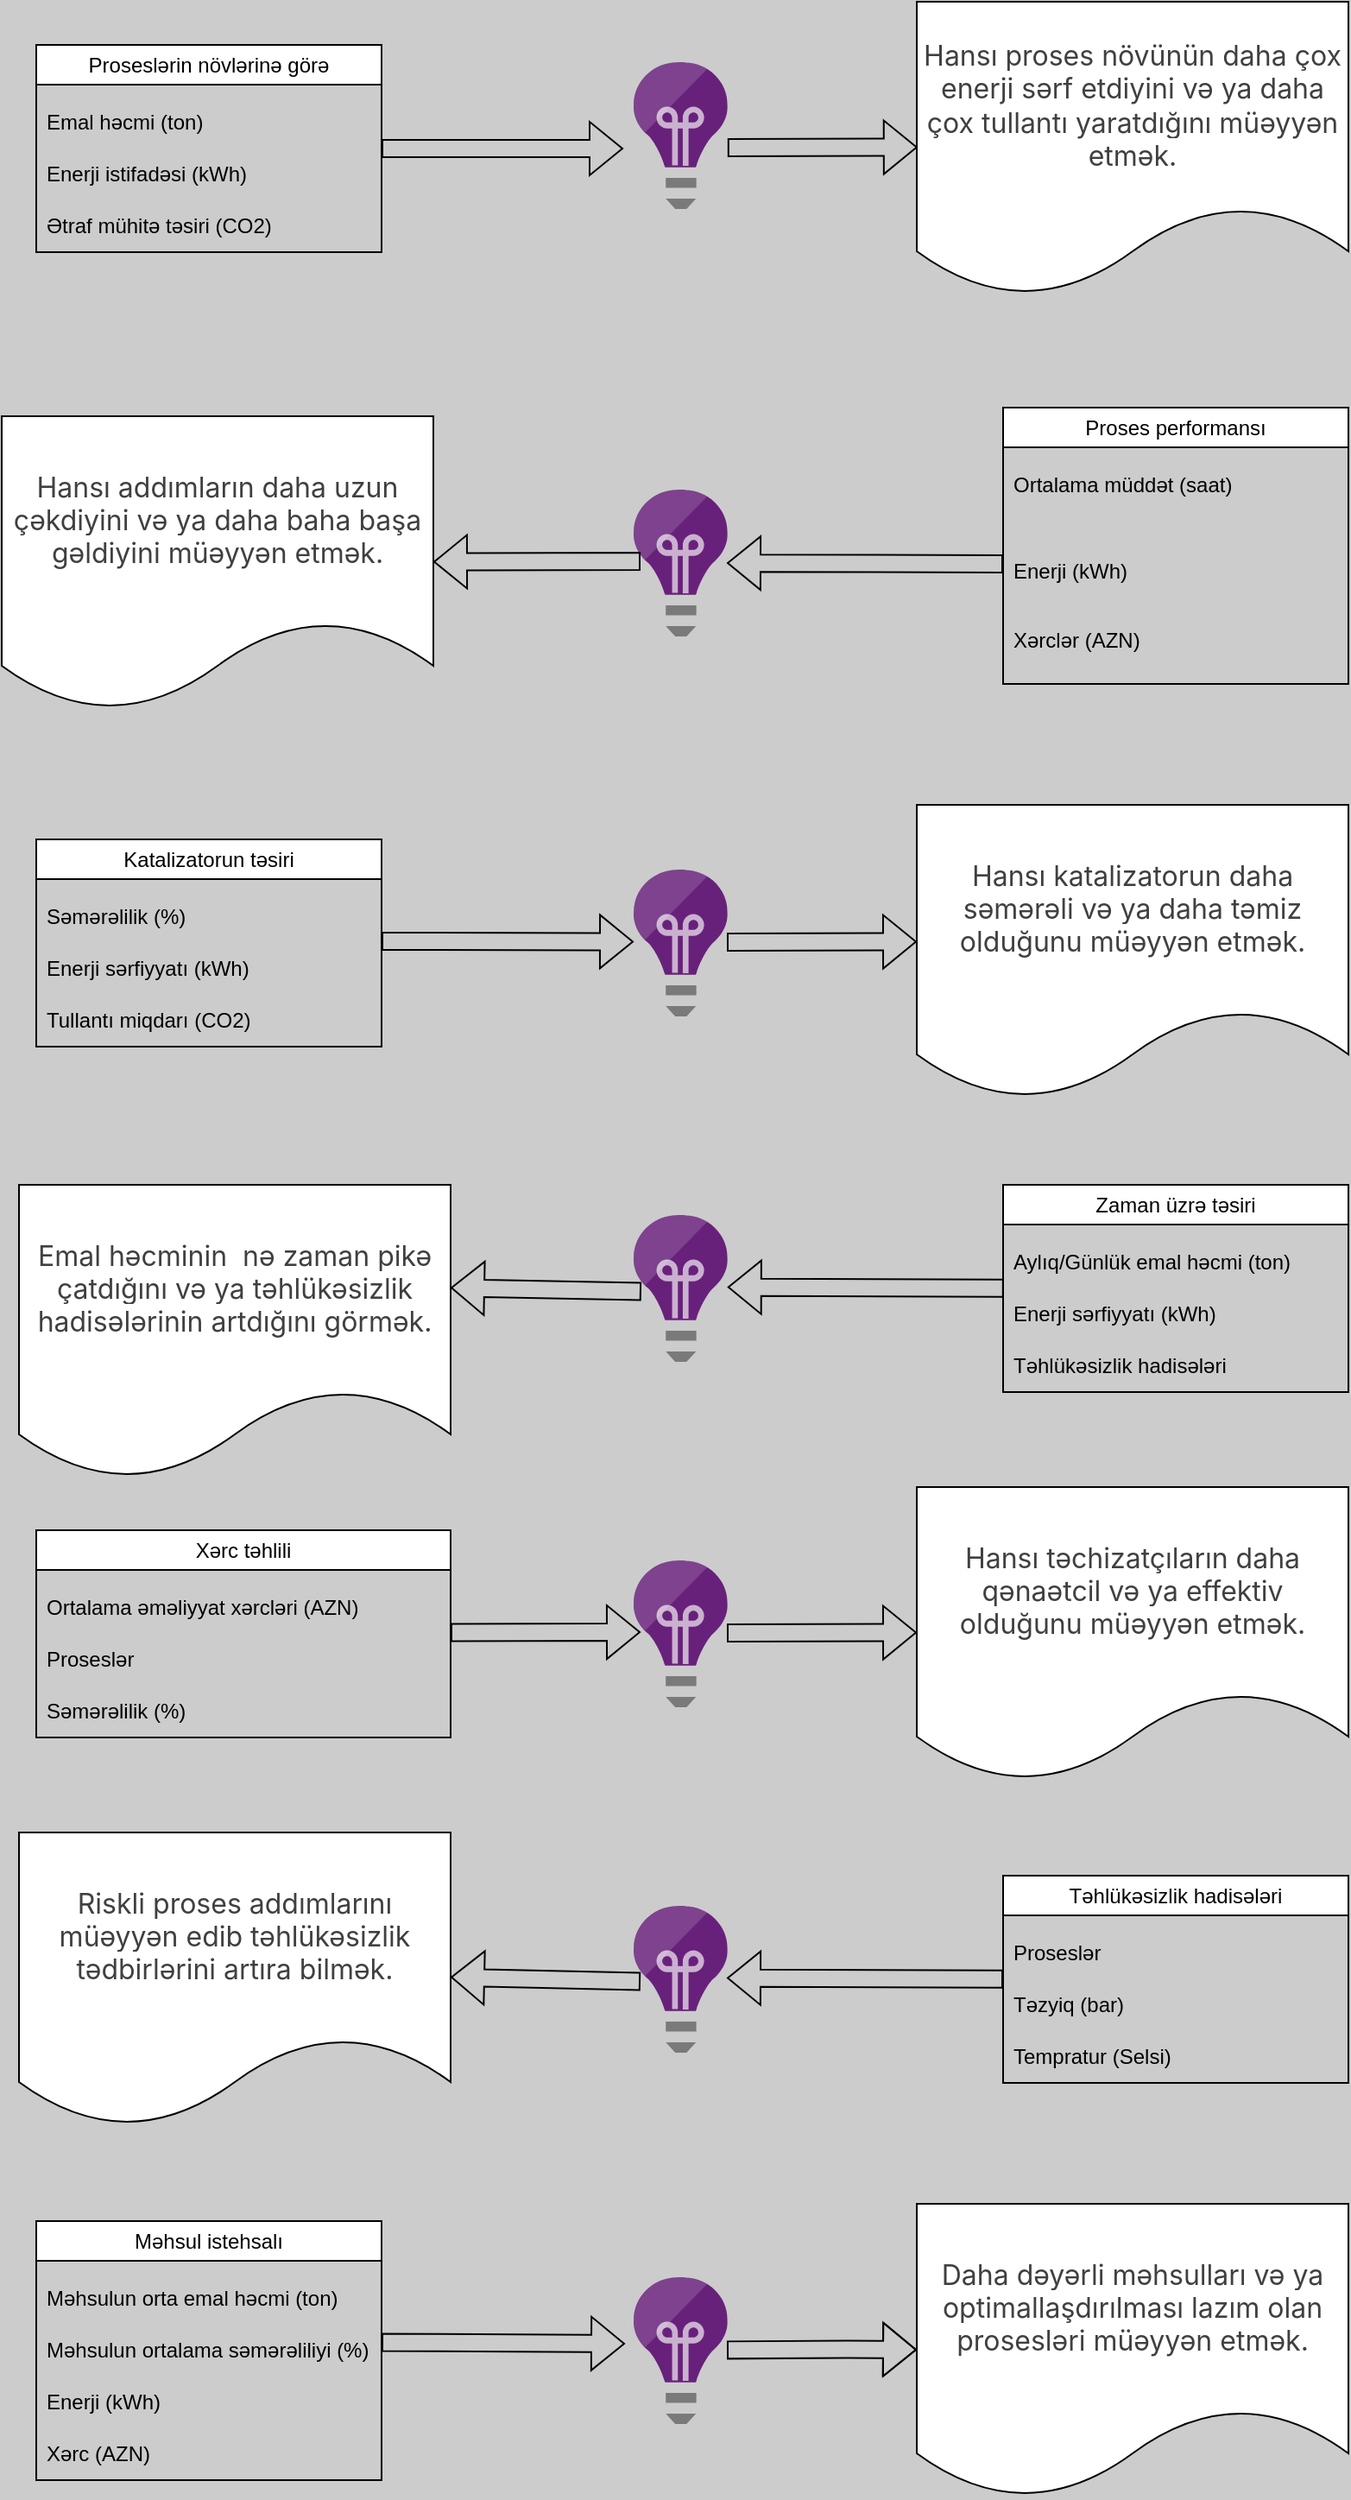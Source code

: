 <mxfile version="26.2.14">
  <diagram name="Page-1" id="ot535y0Qd1-vPsT4ZFsb">
    <mxGraphModel dx="1815" dy="664" grid="1" gridSize="10" guides="1" tooltips="1" connect="1" arrows="1" fold="1" page="1" pageScale="1" pageWidth="827" pageHeight="1169" background="#CCCCCC" math="0" shadow="0">
      <root>
        <mxCell id="0" />
        <mxCell id="1" parent="0" />
        <mxCell id="p4xRGqJek0dESiWxwvtL-26" value="&lt;span style=&quot;font-weight: 400;&quot;&gt;Proseslərin növlərinə görə&lt;/span&gt;" style="swimlane;whiteSpace=wrap;html=1;" vertex="1" parent="1">
          <mxGeometry x="40" y="60" width="200" height="120" as="geometry" />
        </mxCell>
        <mxCell id="p4xRGqJek0dESiWxwvtL-27" value="Emal həcmi (ton)" style="text;strokeColor=none;fillColor=none;align=left;verticalAlign=middle;spacingLeft=4;spacingRight=4;overflow=hidden;points=[[0,0.5],[1,0.5]];portConstraint=eastwest;rotatable=0;whiteSpace=wrap;html=1;" vertex="1" parent="p4xRGqJek0dESiWxwvtL-26">
          <mxGeometry y="30" width="160" height="30" as="geometry" />
        </mxCell>
        <mxCell id="p4xRGqJek0dESiWxwvtL-28" value="Enerji istifadəsi (kWh)" style="text;strokeColor=none;fillColor=none;align=left;verticalAlign=middle;spacingLeft=4;spacingRight=4;overflow=hidden;points=[[0,0.5],[1,0.5]];portConstraint=eastwest;rotatable=0;whiteSpace=wrap;html=1;" vertex="1" parent="p4xRGqJek0dESiWxwvtL-26">
          <mxGeometry y="60" width="160" height="30" as="geometry" />
        </mxCell>
        <mxCell id="p4xRGqJek0dESiWxwvtL-29" value="Ətraf mühitə təsiri (CO2)" style="text;strokeColor=none;fillColor=none;align=left;verticalAlign=middle;spacingLeft=4;spacingRight=4;overflow=hidden;points=[[0,0.5],[1,0.5]];portConstraint=eastwest;rotatable=0;whiteSpace=wrap;html=1;" vertex="1" parent="p4xRGqJek0dESiWxwvtL-26">
          <mxGeometry y="90" width="160" height="30" as="geometry" />
        </mxCell>
        <mxCell id="p4xRGqJek0dESiWxwvtL-31" value="&lt;span style=&quot;font-weight: 400;&quot;&gt;Proses performansı&lt;/span&gt;" style="swimlane;whiteSpace=wrap;html=1;" vertex="1" parent="1">
          <mxGeometry x="600" y="270" width="200" height="160" as="geometry" />
        </mxCell>
        <mxCell id="p4xRGqJek0dESiWxwvtL-32" value="Ortalama müddət (saat)" style="text;strokeColor=none;fillColor=none;align=left;verticalAlign=middle;spacingLeft=4;spacingRight=4;overflow=hidden;points=[[0,0.5],[1,0.5]];portConstraint=eastwest;rotatable=0;whiteSpace=wrap;html=1;" vertex="1" parent="p4xRGqJek0dESiWxwvtL-31">
          <mxGeometry y="30" width="160" height="30" as="geometry" />
        </mxCell>
        <mxCell id="p4xRGqJek0dESiWxwvtL-35" value="Xərclər (AZN)" style="text;strokeColor=none;fillColor=none;align=left;verticalAlign=middle;spacingLeft=4;spacingRight=4;overflow=hidden;points=[[0,0.5],[1,0.5]];portConstraint=eastwest;rotatable=0;whiteSpace=wrap;html=1;" vertex="1" parent="p4xRGqJek0dESiWxwvtL-31">
          <mxGeometry y="120" width="160" height="30" as="geometry" />
        </mxCell>
        <mxCell id="p4xRGqJek0dESiWxwvtL-96" value="Enerji (kWh&lt;span style=&quot;background-color: transparent; color: light-dark(rgb(0, 0, 0), rgb(255, 255, 255));&quot;&gt;)&lt;/span&gt;" style="text;strokeColor=none;fillColor=none;align=left;verticalAlign=middle;spacingLeft=4;spacingRight=4;overflow=hidden;points=[[0,0.5],[1,0.5]];portConstraint=eastwest;rotatable=0;whiteSpace=wrap;html=1;" vertex="1" parent="p4xRGqJek0dESiWxwvtL-31">
          <mxGeometry y="80" width="160" height="30" as="geometry" />
        </mxCell>
        <mxCell id="p4xRGqJek0dESiWxwvtL-38" value="&lt;span style=&quot;font-weight: 400;&quot;&gt;Katalizatorun təsiri&lt;/span&gt;" style="swimlane;whiteSpace=wrap;html=1;" vertex="1" parent="1">
          <mxGeometry x="40" y="520" width="200" height="120" as="geometry" />
        </mxCell>
        <mxCell id="p4xRGqJek0dESiWxwvtL-39" value="Səmərəlilik (%)" style="text;strokeColor=none;fillColor=none;align=left;verticalAlign=middle;spacingLeft=4;spacingRight=4;overflow=hidden;points=[[0,0.5],[1,0.5]];portConstraint=eastwest;rotatable=0;whiteSpace=wrap;html=1;" vertex="1" parent="p4xRGqJek0dESiWxwvtL-38">
          <mxGeometry y="30" width="160" height="30" as="geometry" />
        </mxCell>
        <mxCell id="p4xRGqJek0dESiWxwvtL-40" value="Enerji sərfiyyatı (kWh)" style="text;strokeColor=none;fillColor=none;align=left;verticalAlign=middle;spacingLeft=4;spacingRight=4;overflow=hidden;points=[[0,0.5],[1,0.5]];portConstraint=eastwest;rotatable=0;whiteSpace=wrap;html=1;" vertex="1" parent="p4xRGqJek0dESiWxwvtL-38">
          <mxGeometry y="60" width="160" height="30" as="geometry" />
        </mxCell>
        <mxCell id="p4xRGqJek0dESiWxwvtL-42" value="Tullantı miqdarı (CO2)" style="text;strokeColor=none;fillColor=none;align=left;verticalAlign=middle;spacingLeft=4;spacingRight=4;overflow=hidden;points=[[0,0.5],[1,0.5]];portConstraint=eastwest;rotatable=0;whiteSpace=wrap;html=1;" vertex="1" parent="p4xRGqJek0dESiWxwvtL-38">
          <mxGeometry y="90" width="160" height="30" as="geometry" />
        </mxCell>
        <mxCell id="p4xRGqJek0dESiWxwvtL-44" value="&lt;span style=&quot;font-weight: 400;&quot;&gt;Zaman üzrə təsiri&lt;/span&gt;" style="swimlane;whiteSpace=wrap;html=1;" vertex="1" parent="1">
          <mxGeometry x="600" y="720" width="200" height="120" as="geometry" />
        </mxCell>
        <mxCell id="p4xRGqJek0dESiWxwvtL-45" value="Aylıq/Günlük emal həcmi (ton)" style="text;strokeColor=none;fillColor=none;align=left;verticalAlign=middle;spacingLeft=4;spacingRight=4;overflow=hidden;points=[[0,0.5],[1,0.5]];portConstraint=eastwest;rotatable=0;whiteSpace=wrap;html=1;" vertex="1" parent="p4xRGqJek0dESiWxwvtL-44">
          <mxGeometry y="30" width="180" height="30" as="geometry" />
        </mxCell>
        <mxCell id="p4xRGqJek0dESiWxwvtL-46" value="Enerji sərfiyyatı (kWh)" style="text;strokeColor=none;fillColor=none;align=left;verticalAlign=middle;spacingLeft=4;spacingRight=4;overflow=hidden;points=[[0,0.5],[1,0.5]];portConstraint=eastwest;rotatable=0;whiteSpace=wrap;html=1;" vertex="1" parent="p4xRGqJek0dESiWxwvtL-44">
          <mxGeometry y="60" width="160" height="30" as="geometry" />
        </mxCell>
        <mxCell id="p4xRGqJek0dESiWxwvtL-47" value="Təhlükəsizlik hadisələri" style="text;strokeColor=none;fillColor=none;align=left;verticalAlign=middle;spacingLeft=4;spacingRight=4;overflow=hidden;points=[[0,0.5],[1,0.5]];portConstraint=eastwest;rotatable=0;whiteSpace=wrap;html=1;" vertex="1" parent="p4xRGqJek0dESiWxwvtL-44">
          <mxGeometry y="90" width="160" height="30" as="geometry" />
        </mxCell>
        <mxCell id="p4xRGqJek0dESiWxwvtL-48" value="&lt;span style=&quot;font-weight: 400;&quot;&gt;Xərc təhlili&lt;/span&gt;" style="swimlane;whiteSpace=wrap;html=1;" vertex="1" parent="1">
          <mxGeometry x="40" y="920" width="240" height="120" as="geometry" />
        </mxCell>
        <mxCell id="p4xRGqJek0dESiWxwvtL-49" value="Ortalama əməliyyat xərcləri (AZN)" style="text;strokeColor=none;fillColor=none;align=left;verticalAlign=middle;spacingLeft=4;spacingRight=4;overflow=hidden;points=[[0,0.5],[1,0.5]];portConstraint=eastwest;rotatable=0;whiteSpace=wrap;html=1;" vertex="1" parent="p4xRGqJek0dESiWxwvtL-48">
          <mxGeometry y="30" width="200" height="30" as="geometry" />
        </mxCell>
        <mxCell id="p4xRGqJek0dESiWxwvtL-50" value="Proseslər" style="text;strokeColor=none;fillColor=none;align=left;verticalAlign=middle;spacingLeft=4;spacingRight=4;overflow=hidden;points=[[0,0.5],[1,0.5]];portConstraint=eastwest;rotatable=0;whiteSpace=wrap;html=1;" vertex="1" parent="p4xRGqJek0dESiWxwvtL-48">
          <mxGeometry y="60" width="160" height="30" as="geometry" />
        </mxCell>
        <mxCell id="p4xRGqJek0dESiWxwvtL-51" value="Səmərəlilik (%)" style="text;strokeColor=none;fillColor=none;align=left;verticalAlign=middle;spacingLeft=4;spacingRight=4;overflow=hidden;points=[[0,0.5],[1,0.5]];portConstraint=eastwest;rotatable=0;whiteSpace=wrap;html=1;" vertex="1" parent="p4xRGqJek0dESiWxwvtL-48">
          <mxGeometry y="90" width="160" height="30" as="geometry" />
        </mxCell>
        <mxCell id="p4xRGqJek0dESiWxwvtL-52" value="&lt;span style=&quot;font-weight: 400;&quot;&gt;Təhlükəsizlik hadisələri&lt;/span&gt;" style="swimlane;whiteSpace=wrap;html=1;" vertex="1" parent="1">
          <mxGeometry x="600" y="1120" width="200" height="120" as="geometry" />
        </mxCell>
        <mxCell id="p4xRGqJek0dESiWxwvtL-53" value="Proseslər" style="text;strokeColor=none;fillColor=none;align=left;verticalAlign=middle;spacingLeft=4;spacingRight=4;overflow=hidden;points=[[0,0.5],[1,0.5]];portConstraint=eastwest;rotatable=0;whiteSpace=wrap;html=1;" vertex="1" parent="p4xRGqJek0dESiWxwvtL-52">
          <mxGeometry y="30" width="160" height="30" as="geometry" />
        </mxCell>
        <mxCell id="p4xRGqJek0dESiWxwvtL-54" value="Təzyiq (bar)" style="text;strokeColor=none;fillColor=none;align=left;verticalAlign=middle;spacingLeft=4;spacingRight=4;overflow=hidden;points=[[0,0.5],[1,0.5]];portConstraint=eastwest;rotatable=0;whiteSpace=wrap;html=1;" vertex="1" parent="p4xRGqJek0dESiWxwvtL-52">
          <mxGeometry y="60" width="160" height="30" as="geometry" />
        </mxCell>
        <mxCell id="p4xRGqJek0dESiWxwvtL-55" value="Tempratur (Selsi)" style="text;strokeColor=none;fillColor=none;align=left;verticalAlign=middle;spacingLeft=4;spacingRight=4;overflow=hidden;points=[[0,0.5],[1,0.5]];portConstraint=eastwest;rotatable=0;whiteSpace=wrap;html=1;" vertex="1" parent="p4xRGqJek0dESiWxwvtL-52">
          <mxGeometry y="90" width="160" height="30" as="geometry" />
        </mxCell>
        <mxCell id="p4xRGqJek0dESiWxwvtL-56" value="&lt;span style=&quot;font-weight: 400;&quot;&gt;Məhsul istehsalı&lt;/span&gt;" style="swimlane;whiteSpace=wrap;html=1;" vertex="1" parent="1">
          <mxGeometry x="40" y="1320" width="200" height="150" as="geometry" />
        </mxCell>
        <mxCell id="p4xRGqJek0dESiWxwvtL-57" value="Məhsulun orta emal həcmi (ton)" style="text;strokeColor=none;fillColor=none;align=left;verticalAlign=middle;spacingLeft=4;spacingRight=4;overflow=hidden;points=[[0,0.5],[1,0.5]];portConstraint=eastwest;rotatable=0;whiteSpace=wrap;html=1;" vertex="1" parent="p4xRGqJek0dESiWxwvtL-56">
          <mxGeometry y="30" width="190" height="30" as="geometry" />
        </mxCell>
        <mxCell id="p4xRGqJek0dESiWxwvtL-58" value="Məhsulun ortalama səmərəliliyi (%)" style="text;strokeColor=none;fillColor=none;align=left;verticalAlign=middle;spacingLeft=4;spacingRight=4;overflow=hidden;points=[[0,0.5],[1,0.5]];portConstraint=eastwest;rotatable=0;whiteSpace=wrap;html=1;" vertex="1" parent="p4xRGqJek0dESiWxwvtL-56">
          <mxGeometry y="60" width="200" height="30" as="geometry" />
        </mxCell>
        <mxCell id="p4xRGqJek0dESiWxwvtL-59" value="Enerji (kWh)" style="text;strokeColor=none;fillColor=none;align=left;verticalAlign=middle;spacingLeft=4;spacingRight=4;overflow=hidden;points=[[0,0.5],[1,0.5]];portConstraint=eastwest;rotatable=0;whiteSpace=wrap;html=1;" vertex="1" parent="p4xRGqJek0dESiWxwvtL-56">
          <mxGeometry y="90" width="160" height="30" as="geometry" />
        </mxCell>
        <mxCell id="p4xRGqJek0dESiWxwvtL-60" value="Xərc (AZN)" style="text;strokeColor=none;fillColor=none;align=left;verticalAlign=middle;spacingLeft=4;spacingRight=4;overflow=hidden;points=[[0,0.5],[1,0.5]];portConstraint=eastwest;rotatable=0;whiteSpace=wrap;html=1;" vertex="1" parent="p4xRGqJek0dESiWxwvtL-56">
          <mxGeometry y="120" width="160" height="30" as="geometry" />
        </mxCell>
        <mxCell id="p4xRGqJek0dESiWxwvtL-62" value="" style="image;sketch=0;aspect=fixed;html=1;points=[];align=center;fontSize=12;image=img/lib/mscae/Application_Insights.svg;fontColor=#FFFF00;" vertex="1" parent="1">
          <mxGeometry x="386" y="70" width="54.4" height="85" as="geometry" />
        </mxCell>
        <mxCell id="p4xRGqJek0dESiWxwvtL-63" value="" style="image;sketch=0;aspect=fixed;html=1;points=[];align=center;fontSize=12;image=img/lib/mscae/Application_Insights.svg;" vertex="1" parent="1">
          <mxGeometry x="386" y="317.5" width="54.4" height="85" as="geometry" />
        </mxCell>
        <mxCell id="p4xRGqJek0dESiWxwvtL-64" value="" style="image;sketch=0;aspect=fixed;html=1;points=[];align=center;fontSize=12;image=img/lib/mscae/Application_Insights.svg;" vertex="1" parent="1">
          <mxGeometry x="386" y="537.5" width="54.4" height="85" as="geometry" />
        </mxCell>
        <mxCell id="p4xRGqJek0dESiWxwvtL-65" value="" style="image;sketch=0;aspect=fixed;html=1;points=[];align=center;fontSize=12;image=img/lib/mscae/Application_Insights.svg;" vertex="1" parent="1">
          <mxGeometry x="386" y="737.5" width="54.4" height="85" as="geometry" />
        </mxCell>
        <mxCell id="p4xRGqJek0dESiWxwvtL-66" value="" style="image;sketch=0;aspect=fixed;html=1;points=[];align=center;fontSize=12;image=img/lib/mscae/Application_Insights.svg;" vertex="1" parent="1">
          <mxGeometry x="386" y="937.5" width="54.4" height="85" as="geometry" />
        </mxCell>
        <mxCell id="p4xRGqJek0dESiWxwvtL-67" value="" style="image;sketch=0;aspect=fixed;html=1;points=[];align=center;fontSize=12;image=img/lib/mscae/Application_Insights.svg;" vertex="1" parent="1">
          <mxGeometry x="386" y="1137.5" width="54.4" height="85" as="geometry" />
        </mxCell>
        <mxCell id="p4xRGqJek0dESiWxwvtL-68" value="" style="image;sketch=0;aspect=fixed;html=1;points=[];align=center;fontSize=12;image=img/lib/mscae/Application_Insights.svg;" vertex="1" parent="1">
          <mxGeometry x="386" y="1352.5" width="54.4" height="85" as="geometry" />
        </mxCell>
        <mxCell id="p4xRGqJek0dESiWxwvtL-70" value="&lt;span style=&quot;color: rgb(64, 64, 64); font-family: DeepSeek-CJK-patch, Inter, system-ui, -apple-system, BlinkMacSystemFont, &amp;quot;Segoe UI&amp;quot;, Roboto, &amp;quot;Noto Sans&amp;quot;, Ubuntu, Cantarell, &amp;quot;Helvetica Neue&amp;quot;, Oxygen, &amp;quot;Open Sans&amp;quot;, sans-serif; font-size: 16.002px; text-align: start; background-color: rgb(255, 255, 255);&quot;&gt;Hansı proses növünün daha çox enerji sərf etdiyini və ya daha çox tullantı yaratdığını müəyyən etmək.&lt;/span&gt;" style="shape=document;whiteSpace=wrap;html=1;boundedLbl=1;" vertex="1" parent="1">
          <mxGeometry x="550" y="35" width="250" height="170" as="geometry" />
        </mxCell>
        <mxCell id="p4xRGqJek0dESiWxwvtL-71" value="&lt;br&gt;&lt;span style=&quot;color: rgb(64, 64, 64); font-family: DeepSeek-CJK-patch, Inter, system-ui, -apple-system, BlinkMacSystemFont, &amp;quot;Segoe UI&amp;quot;, Roboto, &amp;quot;Noto Sans&amp;quot;, Ubuntu, Cantarell, &amp;quot;Helvetica Neue&amp;quot;, Oxygen, &amp;quot;Open Sans&amp;quot;, sans-serif; font-size: 16.002px; font-style: normal; font-variant-ligatures: normal; font-variant-caps: normal; font-weight: 400; letter-spacing: normal; orphans: 2; text-align: start; text-indent: 0px; text-transform: none; widows: 2; word-spacing: 0px; -webkit-text-stroke-width: 0px; white-space: normal; background-color: rgb(255, 255, 255); text-decoration-thickness: initial; text-decoration-style: initial; text-decoration-color: initial; float: none; display: inline !important;&quot;&gt;Hansı addımların daha uzun çəkdiy&lt;/span&gt;&lt;span style=&quot;background-color: light-dark(rgb(255, 255, 255), rgb(18, 18, 18)); color: light-dark(rgb(64, 64, 64), rgb(182, 182, 182)); font-family: DeepSeek-CJK-patch, Inter, system-ui, -apple-system, BlinkMacSystemFont, &amp;quot;Segoe UI&amp;quot;, Roboto, &amp;quot;Noto Sans&amp;quot;, Ubuntu, Cantarell, &amp;quot;Helvetica Neue&amp;quot;, Oxygen, &amp;quot;Open Sans&amp;quot;, sans-serif; font-size: 16.002px; text-align: start;&quot;&gt;ini və ya daha baha başa gəldiyini müəyyən etmək.&lt;/span&gt;&lt;div&gt;&lt;div&gt;&lt;br&gt;&lt;/div&gt;&lt;/div&gt;" style="shape=document;whiteSpace=wrap;html=1;boundedLbl=1;" vertex="1" parent="1">
          <mxGeometry x="20" y="275" width="250" height="170" as="geometry" />
        </mxCell>
        <mxCell id="p4xRGqJek0dESiWxwvtL-72" value="&lt;br&gt;&lt;span style=&quot;color: rgb(64, 64, 64); font-family: DeepSeek-CJK-patch, Inter, system-ui, -apple-system, BlinkMacSystemFont, &amp;quot;Segoe UI&amp;quot;, Roboto, &amp;quot;Noto Sans&amp;quot;, Ubuntu, Cantarell, &amp;quot;Helvetica Neue&amp;quot;, Oxygen, &amp;quot;Open Sans&amp;quot;, sans-serif; font-size: 16.002px; font-style: normal; font-variant-ligatures: normal; font-variant-caps: normal; font-weight: 400; letter-spacing: normal; orphans: 2; text-align: start; text-indent: 0px; text-transform: none; widows: 2; word-spacing: 0px; -webkit-text-stroke-width: 0px; white-space: normal; background-color: rgb(255, 255, 255); text-decoration-thickness: initial; text-decoration-style: initial; text-decoration-color: initial; float: none; display: inline !important;&quot;&gt;Hansı katalizatorun daha səmərəli və ya daha təmiz olduğunu müəyyən etmək.&lt;/span&gt;&lt;div&gt;&lt;br/&gt;&lt;/div&gt;" style="shape=document;whiteSpace=wrap;html=1;boundedLbl=1;" vertex="1" parent="1">
          <mxGeometry x="550" y="500" width="250" height="170" as="geometry" />
        </mxCell>
        <mxCell id="p4xRGqJek0dESiWxwvtL-73" value="&lt;span style=&quot;color: rgb(64, 64, 64); font-family: DeepSeek-CJK-patch, Inter, system-ui, -apple-system, BlinkMacSystemFont, &amp;quot;Segoe UI&amp;quot;, Roboto, &amp;quot;Noto Sans&amp;quot;, Ubuntu, Cantarell, &amp;quot;Helvetica Neue&amp;quot;, Oxygen, &amp;quot;Open Sans&amp;quot;, sans-serif; font-size: 16.002px; text-align: start; background-color: rgb(255, 255, 255);&quot;&gt;Emal həcminin&amp;nbsp; nə zaman pikə çatdığını və ya təhlükəsizlik hadisələrinin artdığını görmək.&lt;/span&gt;" style="shape=document;whiteSpace=wrap;html=1;boundedLbl=1;" vertex="1" parent="1">
          <mxGeometry x="30" y="720" width="250" height="170" as="geometry" />
        </mxCell>
        <mxCell id="p4xRGqJek0dESiWxwvtL-74" value="&lt;span style=&quot;color: rgb(64, 64, 64); font-family: DeepSeek-CJK-patch, Inter, system-ui, -apple-system, BlinkMacSystemFont, &amp;quot;Segoe UI&amp;quot;, Roboto, &amp;quot;Noto Sans&amp;quot;, Ubuntu, Cantarell, &amp;quot;Helvetica Neue&amp;quot;, Oxygen, &amp;quot;Open Sans&amp;quot;, sans-serif; font-size: 16.002px; text-align: start; background-color: rgb(255, 255, 255);&quot;&gt;Hansı təchizatçıların daha qənaətcil və ya effektiv olduğunu müəyyən etmək.&lt;/span&gt;" style="shape=document;whiteSpace=wrap;html=1;boundedLbl=1;" vertex="1" parent="1">
          <mxGeometry x="550" y="895" width="250" height="170" as="geometry" />
        </mxCell>
        <mxCell id="p4xRGqJek0dESiWxwvtL-75" value="&lt;br&gt;&lt;span style=&quot;color: rgb(64, 64, 64); font-family: DeepSeek-CJK-patch, Inter, system-ui, -apple-system, BlinkMacSystemFont, &amp;quot;Segoe UI&amp;quot;, Roboto, &amp;quot;Noto Sans&amp;quot;, Ubuntu, Cantarell, &amp;quot;Helvetica Neue&amp;quot;, Oxygen, &amp;quot;Open Sans&amp;quot;, sans-serif; font-size: 16.002px; font-style: normal; font-variant-ligatures: normal; font-variant-caps: normal; font-weight: 400; letter-spacing: normal; orphans: 2; text-align: start; text-indent: 0px; text-transform: none; widows: 2; word-spacing: 0px; -webkit-text-stroke-width: 0px; white-space: normal; background-color: rgb(255, 255, 255); text-decoration-thickness: initial; text-decoration-style: initial; text-decoration-color: initial; float: none; display: inline !important;&quot;&gt;Riskli proses addımlarını müəyyən edib təhlükəsizlik tədbirlərini artıra bilmək.&lt;/span&gt;&lt;div&gt;&lt;br/&gt;&lt;/div&gt;" style="shape=document;whiteSpace=wrap;html=1;boundedLbl=1;" vertex="1" parent="1">
          <mxGeometry x="30" y="1095" width="250" height="170" as="geometry" />
        </mxCell>
        <mxCell id="p4xRGqJek0dESiWxwvtL-76" value="&lt;span style=&quot;color: rgb(64, 64, 64); font-family: DeepSeek-CJK-patch, Inter, system-ui, -apple-system, BlinkMacSystemFont, &amp;quot;Segoe UI&amp;quot;, Roboto, &amp;quot;Noto Sans&amp;quot;, Ubuntu, Cantarell, &amp;quot;Helvetica Neue&amp;quot;, Oxygen, &amp;quot;Open Sans&amp;quot;, sans-serif; font-size: 16.002px; text-align: start; background-color: rgb(255, 255, 255);&quot;&gt;Daha dəyərli məhsulları və ya optimallaşdırılması lazım olan prosesləri müəyyən etmək.&lt;/span&gt;" style="shape=document;whiteSpace=wrap;html=1;boundedLbl=1;" vertex="1" parent="1">
          <mxGeometry x="550" y="1310" width="250" height="170" as="geometry" />
        </mxCell>
        <mxCell id="p4xRGqJek0dESiWxwvtL-77" value="" style="shape=flexArrow;endArrow=classic;html=1;rounded=0;exitX=1;exitY=0.5;exitDx=0;exitDy=0;" edge="1" parent="1" source="p4xRGqJek0dESiWxwvtL-26">
          <mxGeometry width="50" height="50" relative="1" as="geometry">
            <mxPoint x="160" y="210" as="sourcePoint" />
            <mxPoint x="380" y="120" as="targetPoint" />
            <Array as="points" />
          </mxGeometry>
        </mxCell>
        <mxCell id="p4xRGqJek0dESiWxwvtL-78" value="" style="shape=flexArrow;endArrow=classic;html=1;rounded=0;" edge="1" parent="1">
          <mxGeometry width="50" height="50" relative="1" as="geometry">
            <mxPoint x="240" y="579" as="sourcePoint" />
            <mxPoint x="386" y="579.23" as="targetPoint" />
            <Array as="points" />
          </mxGeometry>
        </mxCell>
        <mxCell id="p4xRGqJek0dESiWxwvtL-79" value="" style="shape=flexArrow;endArrow=classic;html=1;rounded=0;exitX=1;exitY=0.5;exitDx=0;exitDy=0;" edge="1" parent="1">
          <mxGeometry width="50" height="50" relative="1" as="geometry">
            <mxPoint x="280" y="979.23" as="sourcePoint" />
            <mxPoint x="390" y="979" as="targetPoint" />
            <Array as="points" />
          </mxGeometry>
        </mxCell>
        <mxCell id="p4xRGqJek0dESiWxwvtL-80" value="" style="shape=flexArrow;endArrow=classic;html=1;rounded=0;exitX=1;exitY=0.5;exitDx=0;exitDy=0;" edge="1" parent="1">
          <mxGeometry width="50" height="50" relative="1" as="geometry">
            <mxPoint x="240" y="1390.23" as="sourcePoint" />
            <mxPoint x="381" y="1391" as="targetPoint" />
            <Array as="points" />
          </mxGeometry>
        </mxCell>
        <mxCell id="p4xRGqJek0dESiWxwvtL-82" value="" style="shape=flexArrow;endArrow=classic;html=1;rounded=0;exitX=1;exitY=0.5;exitDx=0;exitDy=0;" edge="1" parent="1">
          <mxGeometry width="50" height="50" relative="1" as="geometry">
            <mxPoint x="440" y="979.46" as="sourcePoint" />
            <mxPoint x="550" y="979.23" as="targetPoint" />
            <Array as="points" />
          </mxGeometry>
        </mxCell>
        <mxCell id="p4xRGqJek0dESiWxwvtL-83" value="" style="shape=flexArrow;endArrow=classic;html=1;rounded=0;exitX=1;exitY=0.5;exitDx=0;exitDy=0;" edge="1" parent="1">
          <mxGeometry width="50" height="50" relative="1" as="geometry">
            <mxPoint x="440" y="579.46" as="sourcePoint" />
            <mxPoint x="550" y="579.23" as="targetPoint" />
            <Array as="points" />
          </mxGeometry>
        </mxCell>
        <mxCell id="p4xRGqJek0dESiWxwvtL-84" value="" style="shape=flexArrow;endArrow=classic;html=1;rounded=0;exitX=1;exitY=0.5;exitDx=0;exitDy=0;" edge="1" parent="1">
          <mxGeometry width="50" height="50" relative="1" as="geometry">
            <mxPoint x="440.4" y="119.46" as="sourcePoint" />
            <mxPoint x="550.4" y="119.23" as="targetPoint" />
            <Array as="points" />
          </mxGeometry>
        </mxCell>
        <mxCell id="p4xRGqJek0dESiWxwvtL-85" value="" style="shape=flexArrow;endArrow=classic;html=1;rounded=0;exitX=1;exitY=0.5;exitDx=0;exitDy=0;" edge="1" parent="1">
          <mxGeometry width="50" height="50" relative="1" as="geometry">
            <mxPoint x="440" y="1394.69" as="sourcePoint" />
            <mxPoint x="550" y="1394.46" as="targetPoint" />
            <Array as="points">
              <mxPoint x="510" y="1394.23" />
            </Array>
          </mxGeometry>
        </mxCell>
        <mxCell id="p4xRGqJek0dESiWxwvtL-88" value="" style="shape=flexArrow;endArrow=classic;html=1;rounded=0;" edge="1" parent="1">
          <mxGeometry width="50" height="50" relative="1" as="geometry">
            <mxPoint x="600" y="360.56" as="sourcePoint" />
            <mxPoint x="440" y="360" as="targetPoint" />
            <Array as="points" />
          </mxGeometry>
        </mxCell>
        <mxCell id="p4xRGqJek0dESiWxwvtL-89" value="" style="shape=flexArrow;endArrow=classic;html=1;rounded=0;" edge="1" parent="1">
          <mxGeometry width="50" height="50" relative="1" as="geometry">
            <mxPoint x="390" y="359" as="sourcePoint" />
            <mxPoint x="270" y="359.29" as="targetPoint" />
            <Array as="points" />
          </mxGeometry>
        </mxCell>
        <mxCell id="p4xRGqJek0dESiWxwvtL-91" value="" style="shape=flexArrow;endArrow=classic;html=1;rounded=0;exitX=0.082;exitY=0.52;exitDx=0;exitDy=0;exitPerimeter=0;" edge="1" parent="1" source="p4xRGqJek0dESiWxwvtL-65">
          <mxGeometry width="50" height="50" relative="1" as="geometry">
            <mxPoint x="380" y="780" as="sourcePoint" />
            <mxPoint x="280" y="779.58" as="targetPoint" />
            <Array as="points" />
          </mxGeometry>
        </mxCell>
        <mxCell id="p4xRGqJek0dESiWxwvtL-92" value="" style="shape=flexArrow;endArrow=classic;html=1;rounded=0;" edge="1" parent="1">
          <mxGeometry width="50" height="50" relative="1" as="geometry">
            <mxPoint x="600.4" y="779.85" as="sourcePoint" />
            <mxPoint x="440.4" y="779.29" as="targetPoint" />
            <Array as="points" />
          </mxGeometry>
        </mxCell>
        <mxCell id="p4xRGqJek0dESiWxwvtL-93" value="" style="shape=flexArrow;endArrow=classic;html=1;rounded=0;" edge="1" parent="1">
          <mxGeometry width="50" height="50" relative="1" as="geometry">
            <mxPoint x="600" y="1179.85" as="sourcePoint" />
            <mxPoint x="440" y="1179.29" as="targetPoint" />
            <Array as="points" />
          </mxGeometry>
        </mxCell>
        <mxCell id="p4xRGqJek0dESiWxwvtL-95" value="" style="shape=flexArrow;endArrow=classic;html=1;rounded=0;exitX=0.082;exitY=0.52;exitDx=0;exitDy=0;exitPerimeter=0;" edge="1" parent="1">
          <mxGeometry width="50" height="50" relative="1" as="geometry">
            <mxPoint x="390" y="1181.21" as="sourcePoint" />
            <mxPoint x="280" y="1178.79" as="targetPoint" />
            <Array as="points" />
          </mxGeometry>
        </mxCell>
      </root>
    </mxGraphModel>
  </diagram>
</mxfile>
